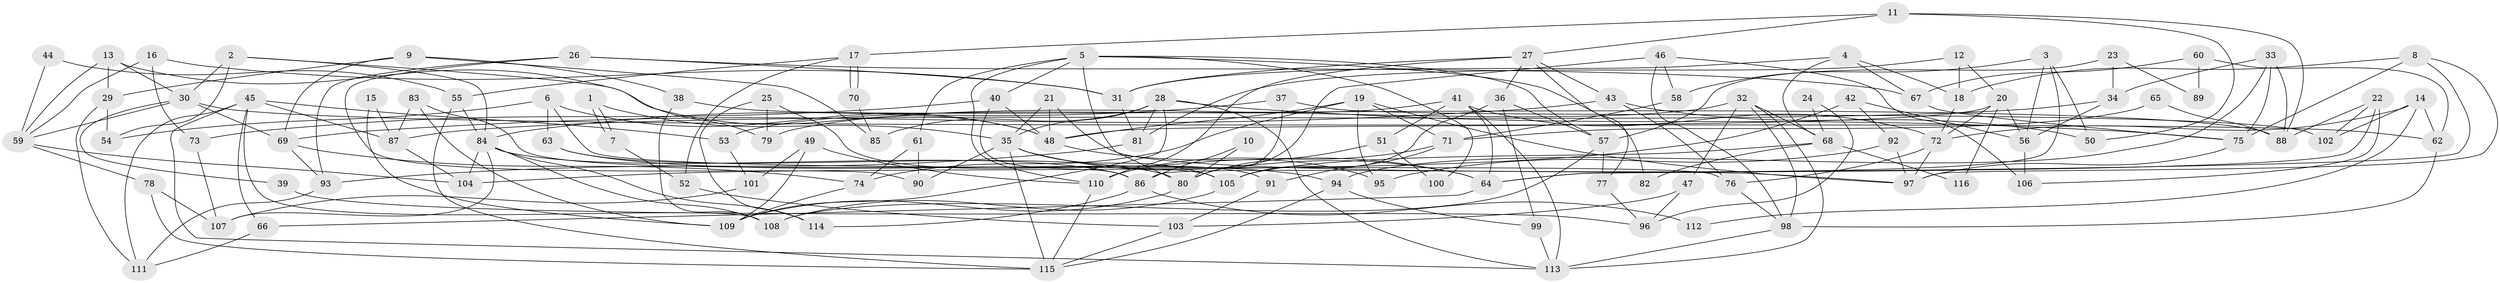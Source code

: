 // coarse degree distribution, {3: 0.22077922077922077, 5: 0.16883116883116883, 6: 0.15584415584415584, 9: 0.07792207792207792, 7: 0.03896103896103896, 2: 0.1038961038961039, 4: 0.15584415584415584, 8: 0.05194805194805195, 10: 0.012987012987012988, 11: 0.012987012987012988}
// Generated by graph-tools (version 1.1) at 2025/41/03/06/25 10:41:56]
// undirected, 116 vertices, 232 edges
graph export_dot {
graph [start="1"]
  node [color=gray90,style=filled];
  1;
  2;
  3;
  4;
  5;
  6;
  7;
  8;
  9;
  10;
  11;
  12;
  13;
  14;
  15;
  16;
  17;
  18;
  19;
  20;
  21;
  22;
  23;
  24;
  25;
  26;
  27;
  28;
  29;
  30;
  31;
  32;
  33;
  34;
  35;
  36;
  37;
  38;
  39;
  40;
  41;
  42;
  43;
  44;
  45;
  46;
  47;
  48;
  49;
  50;
  51;
  52;
  53;
  54;
  55;
  56;
  57;
  58;
  59;
  60;
  61;
  62;
  63;
  64;
  65;
  66;
  67;
  68;
  69;
  70;
  71;
  72;
  73;
  74;
  75;
  76;
  77;
  78;
  79;
  80;
  81;
  82;
  83;
  84;
  85;
  86;
  87;
  88;
  89;
  90;
  91;
  92;
  93;
  94;
  95;
  96;
  97;
  98;
  99;
  100;
  101;
  102;
  103;
  104;
  105;
  106;
  107;
  108;
  109;
  110;
  111;
  112;
  113;
  114;
  115;
  116;
  1 -- 7;
  1 -- 7;
  1 -- 35;
  2 -- 84;
  2 -- 54;
  2 -- 30;
  2 -- 79;
  3 -- 56;
  3 -- 58;
  3 -- 50;
  3 -- 86;
  4 -- 67;
  4 -- 18;
  4 -- 31;
  4 -- 68;
  5 -- 61;
  5 -- 40;
  5 -- 57;
  5 -- 80;
  5 -- 82;
  5 -- 100;
  5 -- 110;
  6 -- 48;
  6 -- 63;
  6 -- 54;
  6 -- 76;
  7 -- 52;
  8 -- 64;
  8 -- 97;
  8 -- 18;
  8 -- 75;
  9 -- 29;
  9 -- 38;
  9 -- 69;
  9 -- 85;
  10 -- 80;
  10 -- 86;
  11 -- 17;
  11 -- 50;
  11 -- 27;
  11 -- 88;
  12 -- 20;
  12 -- 81;
  12 -- 18;
  13 -- 30;
  13 -- 48;
  13 -- 29;
  13 -- 59;
  14 -- 72;
  14 -- 102;
  14 -- 62;
  14 -- 112;
  15 -- 109;
  15 -- 87;
  16 -- 59;
  16 -- 31;
  16 -- 73;
  17 -- 70;
  17 -- 70;
  17 -- 55;
  17 -- 52;
  18 -- 72;
  19 -- 74;
  19 -- 97;
  19 -- 48;
  19 -- 71;
  19 -- 95;
  20 -- 48;
  20 -- 72;
  20 -- 56;
  20 -- 116;
  21 -- 48;
  21 -- 97;
  21 -- 35;
  22 -- 88;
  22 -- 64;
  22 -- 102;
  22 -- 106;
  23 -- 34;
  23 -- 57;
  23 -- 89;
  24 -- 96;
  24 -- 68;
  25 -- 79;
  25 -- 114;
  25 -- 91;
  26 -- 93;
  26 -- 31;
  26 -- 67;
  26 -- 90;
  27 -- 43;
  27 -- 31;
  27 -- 36;
  27 -- 77;
  27 -- 110;
  28 -- 113;
  28 -- 35;
  28 -- 75;
  28 -- 81;
  28 -- 85;
  28 -- 109;
  29 -- 111;
  29 -- 54;
  30 -- 59;
  30 -- 39;
  30 -- 62;
  30 -- 69;
  31 -- 81;
  32 -- 68;
  32 -- 98;
  32 -- 47;
  32 -- 79;
  32 -- 113;
  33 -- 75;
  33 -- 94;
  33 -- 34;
  33 -- 88;
  34 -- 87;
  34 -- 56;
  35 -- 115;
  35 -- 64;
  35 -- 90;
  35 -- 95;
  35 -- 105;
  36 -- 57;
  36 -- 99;
  36 -- 105;
  37 -- 80;
  37 -- 84;
  37 -- 102;
  38 -- 88;
  38 -- 108;
  39 -- 96;
  40 -- 86;
  40 -- 48;
  40 -- 73;
  41 -- 113;
  41 -- 72;
  41 -- 51;
  41 -- 53;
  41 -- 64;
  42 -- 56;
  42 -- 92;
  42 -- 104;
  43 -- 69;
  43 -- 76;
  43 -- 50;
  44 -- 55;
  44 -- 59;
  45 -- 53;
  45 -- 111;
  45 -- 66;
  45 -- 87;
  45 -- 108;
  45 -- 113;
  46 -- 98;
  46 -- 106;
  46 -- 58;
  46 -- 80;
  47 -- 103;
  47 -- 96;
  48 -- 64;
  49 -- 110;
  49 -- 109;
  49 -- 101;
  51 -- 80;
  51 -- 100;
  52 -- 103;
  53 -- 101;
  55 -- 84;
  55 -- 115;
  56 -- 106;
  57 -- 108;
  57 -- 77;
  58 -- 71;
  59 -- 104;
  59 -- 78;
  60 -- 67;
  60 -- 62;
  60 -- 89;
  61 -- 90;
  61 -- 74;
  62 -- 98;
  63 -- 80;
  63 -- 94;
  64 -- 66;
  65 -- 88;
  65 -- 71;
  66 -- 111;
  67 -- 75;
  68 -- 105;
  68 -- 82;
  68 -- 116;
  69 -- 74;
  69 -- 93;
  70 -- 85;
  71 -- 110;
  71 -- 91;
  72 -- 76;
  72 -- 97;
  73 -- 107;
  74 -- 109;
  75 -- 97;
  76 -- 98;
  77 -- 96;
  78 -- 107;
  78 -- 115;
  80 -- 109;
  81 -- 93;
  83 -- 105;
  83 -- 109;
  83 -- 87;
  84 -- 108;
  84 -- 104;
  84 -- 86;
  84 -- 107;
  84 -- 114;
  86 -- 112;
  86 -- 114;
  87 -- 104;
  91 -- 103;
  92 -- 95;
  92 -- 97;
  93 -- 111;
  94 -- 115;
  94 -- 99;
  98 -- 113;
  99 -- 113;
  101 -- 107;
  103 -- 115;
  105 -- 108;
  110 -- 115;
}
